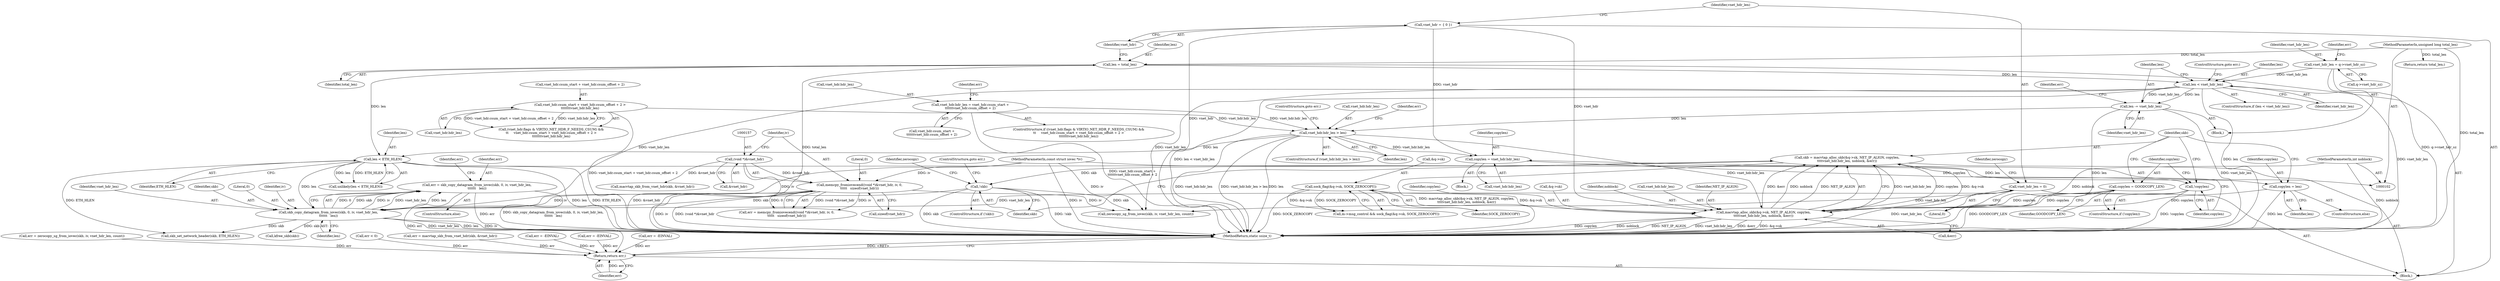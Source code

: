 digraph "0_linux_b92946e2919134ebe2a4083e4302236295ea2a73@API" {
"1000286" [label="(Call,err = skb_copy_datagram_from_iovec(skb, 0, iv, vnet_hdr_len,\n\t\t\t\t\t\t   len))"];
"1000288" [label="(Call,skb_copy_datagram_from_iovec(skb, 0, iv, vnet_hdr_len,\n\t\t\t\t\t\t   len))"];
"1000273" [label="(Call,!skb)"];
"1000257" [label="(Call,skb = macvtap_alloc_skb(&q->sk, NET_IP_ALIGN, copylen,\n\t\t\t\tvnet_hdr.hdr_len, noblock, &err))"];
"1000259" [label="(Call,macvtap_alloc_skb(&q->sk, NET_IP_ALIGN, copylen,\n\t\t\t\tvnet_hdr.hdr_len, noblock, &err))"];
"1000230" [label="(Call,sock_flag(&q->sk, SOCK_ZEROCOPY))"];
"1000250" [label="(Call,copylen = GOODCOPY_LEN)"];
"1000254" [label="(Call,copylen = len)"];
"1000219" [label="(Call,len < ETH_HLEN)"];
"1000113" [label="(Call,len = total_len)"];
"1000106" [label="(MethodParameterIn,unsigned long total_len)"];
"1000207" [label="(Call,vnet_hdr.hdr_len > len)"];
"1000176" [label="(Call,vnet_hdr.csum_start + vnet_hdr.csum_offset + 2 >\n\t\t\t\t\t\t\tvnet_hdr.hdr_len)"];
"1000189" [label="(Call,vnet_hdr.hdr_len = vnet_hdr.csum_start +\n\t\t\t\t\t\tvnet_hdr.csum_offset + 2)"];
"1000150" [label="(Call,len -= vnet_hdr_len)"];
"1000146" [label="(Call,len < vnet_hdr_len)"];
"1000136" [label="(Call,vnet_hdr_len = q->vnet_hdr_sz)"];
"1000248" [label="(Call,!copylen)"];
"1000242" [label="(Call,copylen = vnet_hdr.hdr_len)"];
"1000118" [label="(Call,vnet_hdr = { 0 })"];
"1000108" [label="(MethodParameterIn,int noblock)"];
"1000155" [label="(Call,memcpy_fromiovecend((void *)&vnet_hdr, iv, 0,\n\t\t\t\t\t   sizeof(vnet_hdr)))"];
"1000156" [label="(Call,(void *)&vnet_hdr)"];
"1000105" [label="(MethodParameterIn,const struct iovec *iv)"];
"1000121" [label="(Call,vnet_hdr_len = 0)"];
"1000381" [label="(Return,return err;)"];
"1000219" [label="(Call,len < ETH_HLEN)"];
"1000202" [label="(Call,err = -EINVAL)"];
"1000115" [label="(Identifier,total_len)"];
"1000278" [label="(Call,err = zerocopy_sg_from_iovec(skb, iv, vnet_hdr_len, count))"];
"1000123" [label="(Literal,0)"];
"1000315" [label="(Call,macvtap_skb_from_vnet_hdr(skb, &vnet_hdr))"];
"1000231" [label="(Call,&q->sk)"];
"1000135" [label="(Block,)"];
"1000214" [label="(Identifier,err)"];
"1000270" [label="(Call,&err)"];
"1000220" [label="(Identifier,len)"];
"1000265" [label="(Identifier,copylen)"];
"1000155" [label="(Call,memcpy_fromiovecend((void *)&vnet_hdr, iv, 0,\n\t\t\t\t\t   sizeof(vnet_hdr)))"];
"1000203" [label="(Identifier,err)"];
"1000176" [label="(Call,vnet_hdr.csum_start + vnet_hdr.csum_offset + 2 >\n\t\t\t\t\t\t\tvnet_hdr.hdr_len)"];
"1000190" [label="(Call,vnet_hdr.hdr_len)"];
"1000243" [label="(Identifier,copylen)"];
"1000292" [label="(Identifier,vnet_hdr_len)"];
"1000146" [label="(Call,len < vnet_hdr_len)"];
"1000114" [label="(Identifier,len)"];
"1000241" [label="(Block,)"];
"1000252" [label="(Identifier,GOODCOPY_LEN)"];
"1000127" [label="(Identifier,zerocopy)"];
"1000113" [label="(Call,len = total_len)"];
"1000106" [label="(MethodParameterIn,unsigned long total_len)"];
"1000145" [label="(ControlStructure,if (len < vnet_hdr_len))"];
"1000189" [label="(Call,vnet_hdr.hdr_len = vnet_hdr.csum_start +\n\t\t\t\t\t\tvnet_hdr.csum_offset + 2)"];
"1000186" [label="(Call,vnet_hdr.hdr_len)"];
"1000160" [label="(Identifier,iv)"];
"1000152" [label="(Identifier,vnet_hdr_len)"];
"1000383" [label="(MethodReturn,static ssize_t)"];
"1000272" [label="(ControlStructure,if (!skb))"];
"1000258" [label="(Identifier,skb)"];
"1000119" [label="(Identifier,vnet_hdr)"];
"1000156" [label="(Call,(void *)&vnet_hdr)"];
"1000212" [label="(ControlStructure,goto err;)"];
"1000165" [label="(Call,err < 0)"];
"1000260" [label="(Call,&q->sk)"];
"1000297" [label="(Call,skb_set_network_header(skb, ETH_HLEN))"];
"1000218" [label="(Call,unlikely(len < ETH_HLEN))"];
"1000285" [label="(ControlStructure,else)"];
"1000226" [label="(Call,m->msg_control && sock_flag(&q->sk, SOCK_ZEROCOPY))"];
"1000121" [label="(Call,vnet_hdr_len = 0)"];
"1000289" [label="(Identifier,skb)"];
"1000137" [label="(Identifier,vnet_hdr_len)"];
"1000162" [label="(Call,sizeof(vnet_hdr))"];
"1000244" [label="(Call,vnet_hdr.hdr_len)"];
"1000253" [label="(ControlStructure,else)"];
"1000257" [label="(Call,skb = macvtap_alloc_skb(&q->sk, NET_IP_ALIGN, copylen,\n\t\t\t\tvnet_hdr.hdr_len, noblock, &err))"];
"1000242" [label="(Call,copylen = vnet_hdr.hdr_len)"];
"1000295" [label="(Identifier,err)"];
"1000381" [label="(Return,return err;)"];
"1000151" [label="(Identifier,len)"];
"1000177" [label="(Call,vnet_hdr.csum_start + vnet_hdr.csum_offset + 2)"];
"1000248" [label="(Call,!copylen)"];
"1000288" [label="(Call,skb_copy_datagram_from_iovec(skb, 0, iv, vnet_hdr_len,\n\t\t\t\t\t\t   len))"];
"1000105" [label="(MethodParameterIn,const struct iovec *iv)"];
"1000274" [label="(Identifier,skb)"];
"1000277" [label="(Identifier,zerocopy)"];
"1000251" [label="(Identifier,copylen)"];
"1000230" [label="(Call,sock_flag(&q->sk, SOCK_ZEROCOPY))"];
"1000150" [label="(Call,len -= vnet_hdr_len)"];
"1000169" [label="(ControlStructure,if ((vnet_hdr.flags & VIRTIO_NET_HDR_F_NEEDS_CSUM) &&\n\t\t     vnet_hdr.csum_start + vnet_hdr.csum_offset + 2 >\n\t\t\t\t\t\t\tvnet_hdr.hdr_len))"];
"1000313" [label="(Call,err = macvtap_skb_from_vnet_hdr(skb, &vnet_hdr))"];
"1000290" [label="(Literal,0)"];
"1000249" [label="(Identifier,copylen)"];
"1000206" [label="(ControlStructure,if (vnet_hdr.hdr_len > len))"];
"1000250" [label="(Call,copylen = GOODCOPY_LEN)"];
"1000293" [label="(Identifier,len)"];
"1000141" [label="(Call,err = -EINVAL)"];
"1000247" [label="(ControlStructure,if (!copylen))"];
"1000255" [label="(Identifier,copylen)"];
"1000360" [label="(Call,kfree_skb(skb))"];
"1000148" [label="(Identifier,vnet_hdr_len)"];
"1000269" [label="(Identifier,noblock)"];
"1000158" [label="(Call,&vnet_hdr)"];
"1000235" [label="(Identifier,SOCK_ZEROCOPY)"];
"1000109" [label="(Block,)"];
"1000118" [label="(Call,vnet_hdr = { 0 })"];
"1000286" [label="(Call,err = skb_copy_datagram_from_iovec(skb, 0, iv, vnet_hdr_len,\n\t\t\t\t\t\t   len))"];
"1000357" [label="(Return,return total_len;)"];
"1000211" [label="(Identifier,len)"];
"1000161" [label="(Literal,0)"];
"1000207" [label="(Call,vnet_hdr.hdr_len > len)"];
"1000136" [label="(Call,vnet_hdr_len = q->vnet_hdr_sz)"];
"1000108" [label="(MethodParameterIn,int noblock)"];
"1000273" [label="(Call,!skb)"];
"1000275" [label="(ControlStructure,goto err;)"];
"1000280" [label="(Call,zerocopy_sg_from_iovec(skb, iv, vnet_hdr_len, count))"];
"1000266" [label="(Call,vnet_hdr.hdr_len)"];
"1000291" [label="(Identifier,iv)"];
"1000170" [label="(Call,(vnet_hdr.flags & VIRTIO_NET_HDR_F_NEEDS_CSUM) &&\n\t\t     vnet_hdr.csum_start + vnet_hdr.csum_offset + 2 >\n\t\t\t\t\t\t\tvnet_hdr.hdr_len)"];
"1000221" [label="(Identifier,ETH_HLEN)"];
"1000142" [label="(Identifier,err)"];
"1000208" [label="(Call,vnet_hdr.hdr_len)"];
"1000153" [label="(Call,err = memcpy_fromiovecend((void *)&vnet_hdr, iv, 0,\n\t\t\t\t\t   sizeof(vnet_hdr)))"];
"1000382" [label="(Identifier,err)"];
"1000254" [label="(Call,copylen = len)"];
"1000287" [label="(Identifier,err)"];
"1000213" [label="(Call,err = -EINVAL)"];
"1000264" [label="(Identifier,NET_IP_ALIGN)"];
"1000154" [label="(Identifier,err)"];
"1000138" [label="(Call,q->vnet_hdr_sz)"];
"1000122" [label="(Identifier,vnet_hdr_len)"];
"1000149" [label="(ControlStructure,goto err;)"];
"1000256" [label="(Identifier,len)"];
"1000259" [label="(Call,macvtap_alloc_skb(&q->sk, NET_IP_ALIGN, copylen,\n\t\t\t\tvnet_hdr.hdr_len, noblock, &err))"];
"1000193" [label="(Call,vnet_hdr.csum_start +\n\t\t\t\t\t\tvnet_hdr.csum_offset + 2)"];
"1000147" [label="(Identifier,len)"];
"1000286" -> "1000285"  [label="AST: "];
"1000286" -> "1000288"  [label="CFG: "];
"1000287" -> "1000286"  [label="AST: "];
"1000288" -> "1000286"  [label="AST: "];
"1000295" -> "1000286"  [label="CFG: "];
"1000286" -> "1000383"  [label="DDG: err"];
"1000286" -> "1000383"  [label="DDG: skb_copy_datagram_from_iovec(skb, 0, iv, vnet_hdr_len,\n\t\t\t\t\t\t   len)"];
"1000288" -> "1000286"  [label="DDG: 0"];
"1000288" -> "1000286"  [label="DDG: skb"];
"1000288" -> "1000286"  [label="DDG: iv"];
"1000288" -> "1000286"  [label="DDG: vnet_hdr_len"];
"1000288" -> "1000286"  [label="DDG: len"];
"1000286" -> "1000381"  [label="DDG: err"];
"1000288" -> "1000293"  [label="CFG: "];
"1000289" -> "1000288"  [label="AST: "];
"1000290" -> "1000288"  [label="AST: "];
"1000291" -> "1000288"  [label="AST: "];
"1000292" -> "1000288"  [label="AST: "];
"1000293" -> "1000288"  [label="AST: "];
"1000288" -> "1000383"  [label="DDG: iv"];
"1000288" -> "1000383"  [label="DDG: vnet_hdr_len"];
"1000288" -> "1000383"  [label="DDG: len"];
"1000273" -> "1000288"  [label="DDG: skb"];
"1000155" -> "1000288"  [label="DDG: iv"];
"1000105" -> "1000288"  [label="DDG: iv"];
"1000121" -> "1000288"  [label="DDG: vnet_hdr_len"];
"1000146" -> "1000288"  [label="DDG: vnet_hdr_len"];
"1000219" -> "1000288"  [label="DDG: len"];
"1000288" -> "1000297"  [label="DDG: skb"];
"1000288" -> "1000360"  [label="DDG: skb"];
"1000273" -> "1000272"  [label="AST: "];
"1000273" -> "1000274"  [label="CFG: "];
"1000274" -> "1000273"  [label="AST: "];
"1000275" -> "1000273"  [label="CFG: "];
"1000277" -> "1000273"  [label="CFG: "];
"1000273" -> "1000383"  [label="DDG: skb"];
"1000273" -> "1000383"  [label="DDG: !skb"];
"1000257" -> "1000273"  [label="DDG: skb"];
"1000273" -> "1000280"  [label="DDG: skb"];
"1000257" -> "1000109"  [label="AST: "];
"1000257" -> "1000259"  [label="CFG: "];
"1000258" -> "1000257"  [label="AST: "];
"1000259" -> "1000257"  [label="AST: "];
"1000274" -> "1000257"  [label="CFG: "];
"1000257" -> "1000383"  [label="DDG: macvtap_alloc_skb(&q->sk, NET_IP_ALIGN, copylen,\n\t\t\t\tvnet_hdr.hdr_len, noblock, &err)"];
"1000259" -> "1000257"  [label="DDG: NET_IP_ALIGN"];
"1000259" -> "1000257"  [label="DDG: vnet_hdr.hdr_len"];
"1000259" -> "1000257"  [label="DDG: copylen"];
"1000259" -> "1000257"  [label="DDG: &q->sk"];
"1000259" -> "1000257"  [label="DDG: &err"];
"1000259" -> "1000257"  [label="DDG: noblock"];
"1000259" -> "1000270"  [label="CFG: "];
"1000260" -> "1000259"  [label="AST: "];
"1000264" -> "1000259"  [label="AST: "];
"1000265" -> "1000259"  [label="AST: "];
"1000266" -> "1000259"  [label="AST: "];
"1000269" -> "1000259"  [label="AST: "];
"1000270" -> "1000259"  [label="AST: "];
"1000259" -> "1000383"  [label="DDG: &q->sk"];
"1000259" -> "1000383"  [label="DDG: copylen"];
"1000259" -> "1000383"  [label="DDG: noblock"];
"1000259" -> "1000383"  [label="DDG: NET_IP_ALIGN"];
"1000259" -> "1000383"  [label="DDG: vnet_hdr.hdr_len"];
"1000259" -> "1000383"  [label="DDG: &err"];
"1000230" -> "1000259"  [label="DDG: &q->sk"];
"1000250" -> "1000259"  [label="DDG: copylen"];
"1000254" -> "1000259"  [label="DDG: copylen"];
"1000248" -> "1000259"  [label="DDG: copylen"];
"1000207" -> "1000259"  [label="DDG: vnet_hdr.hdr_len"];
"1000118" -> "1000259"  [label="DDG: vnet_hdr"];
"1000108" -> "1000259"  [label="DDG: noblock"];
"1000230" -> "1000226"  [label="AST: "];
"1000230" -> "1000235"  [label="CFG: "];
"1000231" -> "1000230"  [label="AST: "];
"1000235" -> "1000230"  [label="AST: "];
"1000226" -> "1000230"  [label="CFG: "];
"1000230" -> "1000383"  [label="DDG: SOCK_ZEROCOPY"];
"1000230" -> "1000226"  [label="DDG: &q->sk"];
"1000230" -> "1000226"  [label="DDG: SOCK_ZEROCOPY"];
"1000250" -> "1000247"  [label="AST: "];
"1000250" -> "1000252"  [label="CFG: "];
"1000251" -> "1000250"  [label="AST: "];
"1000252" -> "1000250"  [label="AST: "];
"1000258" -> "1000250"  [label="CFG: "];
"1000250" -> "1000383"  [label="DDG: GOODCOPY_LEN"];
"1000254" -> "1000253"  [label="AST: "];
"1000254" -> "1000256"  [label="CFG: "];
"1000255" -> "1000254"  [label="AST: "];
"1000256" -> "1000254"  [label="AST: "];
"1000258" -> "1000254"  [label="CFG: "];
"1000254" -> "1000383"  [label="DDG: len"];
"1000219" -> "1000254"  [label="DDG: len"];
"1000219" -> "1000218"  [label="AST: "];
"1000219" -> "1000221"  [label="CFG: "];
"1000220" -> "1000219"  [label="AST: "];
"1000221" -> "1000219"  [label="AST: "];
"1000218" -> "1000219"  [label="CFG: "];
"1000219" -> "1000383"  [label="DDG: ETH_HLEN"];
"1000219" -> "1000383"  [label="DDG: len"];
"1000219" -> "1000218"  [label="DDG: len"];
"1000219" -> "1000218"  [label="DDG: ETH_HLEN"];
"1000113" -> "1000219"  [label="DDG: len"];
"1000207" -> "1000219"  [label="DDG: len"];
"1000219" -> "1000297"  [label="DDG: ETH_HLEN"];
"1000113" -> "1000109"  [label="AST: "];
"1000113" -> "1000115"  [label="CFG: "];
"1000114" -> "1000113"  [label="AST: "];
"1000115" -> "1000113"  [label="AST: "];
"1000119" -> "1000113"  [label="CFG: "];
"1000113" -> "1000383"  [label="DDG: total_len"];
"1000106" -> "1000113"  [label="DDG: total_len"];
"1000113" -> "1000146"  [label="DDG: len"];
"1000106" -> "1000102"  [label="AST: "];
"1000106" -> "1000383"  [label="DDG: total_len"];
"1000106" -> "1000357"  [label="DDG: total_len"];
"1000207" -> "1000206"  [label="AST: "];
"1000207" -> "1000211"  [label="CFG: "];
"1000208" -> "1000207"  [label="AST: "];
"1000211" -> "1000207"  [label="AST: "];
"1000212" -> "1000207"  [label="CFG: "];
"1000214" -> "1000207"  [label="CFG: "];
"1000207" -> "1000383"  [label="DDG: vnet_hdr.hdr_len"];
"1000207" -> "1000383"  [label="DDG: vnet_hdr.hdr_len > len"];
"1000207" -> "1000383"  [label="DDG: len"];
"1000176" -> "1000207"  [label="DDG: vnet_hdr.hdr_len"];
"1000189" -> "1000207"  [label="DDG: vnet_hdr.hdr_len"];
"1000150" -> "1000207"  [label="DDG: len"];
"1000207" -> "1000242"  [label="DDG: vnet_hdr.hdr_len"];
"1000176" -> "1000170"  [label="AST: "];
"1000176" -> "1000186"  [label="CFG: "];
"1000177" -> "1000176"  [label="AST: "];
"1000186" -> "1000176"  [label="AST: "];
"1000170" -> "1000176"  [label="CFG: "];
"1000176" -> "1000383"  [label="DDG: vnet_hdr.csum_start + vnet_hdr.csum_offset + 2"];
"1000176" -> "1000170"  [label="DDG: vnet_hdr.csum_start + vnet_hdr.csum_offset + 2"];
"1000176" -> "1000170"  [label="DDG: vnet_hdr.hdr_len"];
"1000189" -> "1000169"  [label="AST: "];
"1000189" -> "1000193"  [label="CFG: "];
"1000190" -> "1000189"  [label="AST: "];
"1000193" -> "1000189"  [label="AST: "];
"1000203" -> "1000189"  [label="CFG: "];
"1000189" -> "1000383"  [label="DDG: vnet_hdr.csum_start +\n\t\t\t\t\t\tvnet_hdr.csum_offset + 2"];
"1000150" -> "1000135"  [label="AST: "];
"1000150" -> "1000152"  [label="CFG: "];
"1000151" -> "1000150"  [label="AST: "];
"1000152" -> "1000150"  [label="AST: "];
"1000154" -> "1000150"  [label="CFG: "];
"1000150" -> "1000383"  [label="DDG: len"];
"1000150" -> "1000383"  [label="DDG: vnet_hdr_len"];
"1000146" -> "1000150"  [label="DDG: vnet_hdr_len"];
"1000146" -> "1000150"  [label="DDG: len"];
"1000146" -> "1000145"  [label="AST: "];
"1000146" -> "1000148"  [label="CFG: "];
"1000147" -> "1000146"  [label="AST: "];
"1000148" -> "1000146"  [label="AST: "];
"1000149" -> "1000146"  [label="CFG: "];
"1000151" -> "1000146"  [label="CFG: "];
"1000146" -> "1000383"  [label="DDG: vnet_hdr_len"];
"1000146" -> "1000383"  [label="DDG: len < vnet_hdr_len"];
"1000146" -> "1000383"  [label="DDG: len"];
"1000136" -> "1000146"  [label="DDG: vnet_hdr_len"];
"1000146" -> "1000280"  [label="DDG: vnet_hdr_len"];
"1000136" -> "1000135"  [label="AST: "];
"1000136" -> "1000138"  [label="CFG: "];
"1000137" -> "1000136"  [label="AST: "];
"1000138" -> "1000136"  [label="AST: "];
"1000142" -> "1000136"  [label="CFG: "];
"1000136" -> "1000383"  [label="DDG: q->vnet_hdr_sz"];
"1000248" -> "1000247"  [label="AST: "];
"1000248" -> "1000249"  [label="CFG: "];
"1000249" -> "1000248"  [label="AST: "];
"1000251" -> "1000248"  [label="CFG: "];
"1000258" -> "1000248"  [label="CFG: "];
"1000248" -> "1000383"  [label="DDG: !copylen"];
"1000242" -> "1000248"  [label="DDG: copylen"];
"1000242" -> "1000241"  [label="AST: "];
"1000242" -> "1000244"  [label="CFG: "];
"1000243" -> "1000242"  [label="AST: "];
"1000244" -> "1000242"  [label="AST: "];
"1000249" -> "1000242"  [label="CFG: "];
"1000118" -> "1000242"  [label="DDG: vnet_hdr"];
"1000118" -> "1000109"  [label="AST: "];
"1000118" -> "1000119"  [label="CFG: "];
"1000119" -> "1000118"  [label="AST: "];
"1000122" -> "1000118"  [label="CFG: "];
"1000118" -> "1000383"  [label="DDG: vnet_hdr"];
"1000108" -> "1000102"  [label="AST: "];
"1000108" -> "1000383"  [label="DDG: noblock"];
"1000155" -> "1000153"  [label="AST: "];
"1000155" -> "1000162"  [label="CFG: "];
"1000156" -> "1000155"  [label="AST: "];
"1000160" -> "1000155"  [label="AST: "];
"1000161" -> "1000155"  [label="AST: "];
"1000162" -> "1000155"  [label="AST: "];
"1000153" -> "1000155"  [label="CFG: "];
"1000155" -> "1000383"  [label="DDG: iv"];
"1000155" -> "1000383"  [label="DDG: (void *)&vnet_hdr"];
"1000155" -> "1000153"  [label="DDG: (void *)&vnet_hdr"];
"1000155" -> "1000153"  [label="DDG: iv"];
"1000155" -> "1000153"  [label="DDG: 0"];
"1000156" -> "1000155"  [label="DDG: &vnet_hdr"];
"1000105" -> "1000155"  [label="DDG: iv"];
"1000155" -> "1000280"  [label="DDG: iv"];
"1000156" -> "1000158"  [label="CFG: "];
"1000157" -> "1000156"  [label="AST: "];
"1000158" -> "1000156"  [label="AST: "];
"1000160" -> "1000156"  [label="CFG: "];
"1000156" -> "1000383"  [label="DDG: &vnet_hdr"];
"1000156" -> "1000315"  [label="DDG: &vnet_hdr"];
"1000105" -> "1000102"  [label="AST: "];
"1000105" -> "1000383"  [label="DDG: iv"];
"1000105" -> "1000280"  [label="DDG: iv"];
"1000121" -> "1000109"  [label="AST: "];
"1000121" -> "1000123"  [label="CFG: "];
"1000122" -> "1000121"  [label="AST: "];
"1000123" -> "1000121"  [label="AST: "];
"1000127" -> "1000121"  [label="CFG: "];
"1000121" -> "1000383"  [label="DDG: vnet_hdr_len"];
"1000121" -> "1000280"  [label="DDG: vnet_hdr_len"];
"1000381" -> "1000109"  [label="AST: "];
"1000381" -> "1000382"  [label="CFG: "];
"1000382" -> "1000381"  [label="AST: "];
"1000383" -> "1000381"  [label="CFG: "];
"1000381" -> "1000383"  [label="DDG: <RET>"];
"1000382" -> "1000381"  [label="DDG: err"];
"1000141" -> "1000381"  [label="DDG: err"];
"1000213" -> "1000381"  [label="DDG: err"];
"1000165" -> "1000381"  [label="DDG: err"];
"1000202" -> "1000381"  [label="DDG: err"];
"1000313" -> "1000381"  [label="DDG: err"];
"1000278" -> "1000381"  [label="DDG: err"];
}
